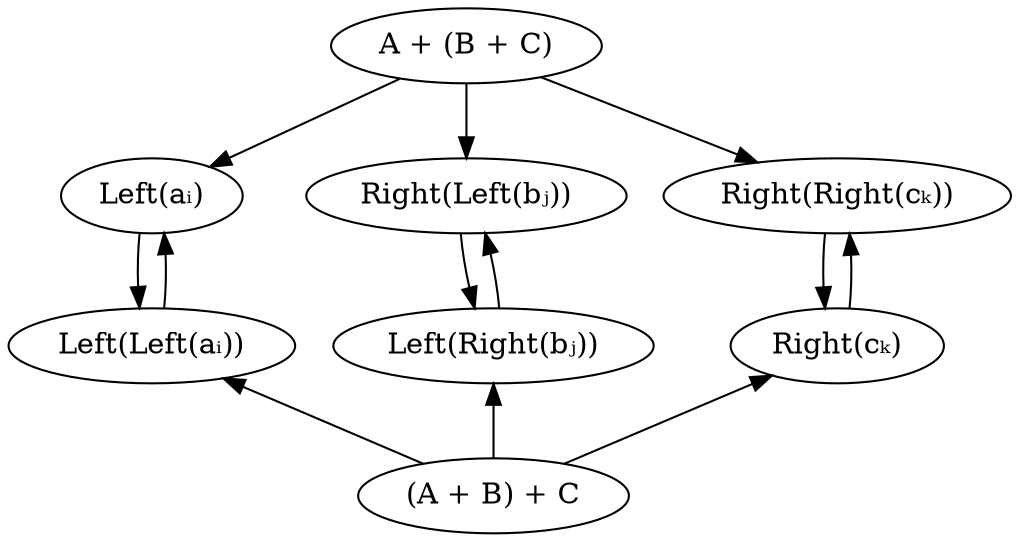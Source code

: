 digraph {
    LeftAssoc[label="A + (B + C)"]
    LeftA[label="Left(aᵢ)" class="value"]
    RightLeftB[label="Right(Left(bⱼ))" class="value"]
    RightRightC[label="Right(Right(cₖ))" class="value"]

    LeftAssoc -> LeftA
    LeftAssoc -> RightLeftB
    LeftAssoc -> RightRightC

    RightAssoc[label="(A + B) + C"]
    LeftLeftA[label="Left(Left(aᵢ))" class="value"]
    LeftRightB[label="Left(Right(bⱼ))" class="value"]
    RightC[label="Right(cₖ)" class="value"]

    LeftLeftA -> RightAssoc[dir=back]
    LeftRightB -> RightAssoc[dir=back]
    RightC -> RightAssoc[dir=back]

    LeftA -> LeftLeftA
    RightLeftB -> LeftRightB
    RightRightC -> RightC
    LeftLeftA -> LeftA
    LeftRightB -> RightLeftB
    RightC -> RightRightC
}
